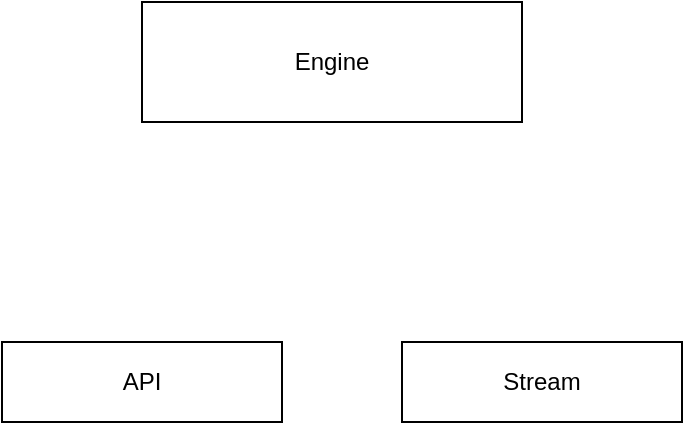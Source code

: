 <mxfile version="24.7.1" type="github">
  <diagram name="Page-1" id="9p7LUnr_soN4v54H54pZ">
    <mxGraphModel dx="1050" dy="557" grid="1" gridSize="10" guides="1" tooltips="1" connect="1" arrows="1" fold="1" page="1" pageScale="1" pageWidth="850" pageHeight="1100" math="0" shadow="0">
      <root>
        <mxCell id="0" />
        <mxCell id="1" parent="0" />
        <mxCell id="vvUjL76J4zoidt1iQgzB-2" value="Engine" style="rounded=0;whiteSpace=wrap;html=1;" vertex="1" parent="1">
          <mxGeometry x="110" y="80" width="190" height="60" as="geometry" />
        </mxCell>
        <mxCell id="vvUjL76J4zoidt1iQgzB-3" value="API" style="rounded=0;whiteSpace=wrap;html=1;" vertex="1" parent="1">
          <mxGeometry x="40" y="250" width="140" height="40" as="geometry" />
        </mxCell>
        <mxCell id="vvUjL76J4zoidt1iQgzB-4" value="Stream" style="rounded=0;whiteSpace=wrap;html=1;" vertex="1" parent="1">
          <mxGeometry x="240" y="250" width="140" height="40" as="geometry" />
        </mxCell>
      </root>
    </mxGraphModel>
  </diagram>
</mxfile>
